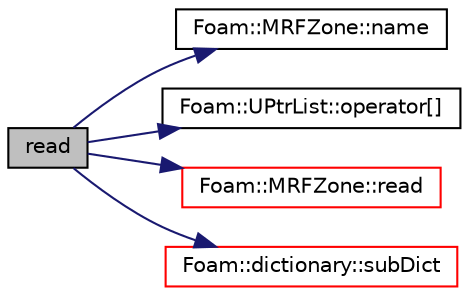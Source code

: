 digraph "read"
{
  bgcolor="transparent";
  edge [fontname="Helvetica",fontsize="10",labelfontname="Helvetica",labelfontsize="10"];
  node [fontname="Helvetica",fontsize="10",shape=record];
  rankdir="LR";
  Node3035 [label="read",height=0.2,width=0.4,color="black", fillcolor="grey75", style="filled", fontcolor="black"];
  Node3035 -> Node3036 [color="midnightblue",fontsize="10",style="solid",fontname="Helvetica"];
  Node3036 [label="Foam::MRFZone::name",height=0.2,width=0.4,color="black",URL="$a22681.html#ade4113569ef0db70665fded275a5e38e",tooltip="Return const access to the MRF region name. "];
  Node3035 -> Node3037 [color="midnightblue",fontsize="10",style="solid",fontname="Helvetica"];
  Node3037 [label="Foam::UPtrList::operator[]",height=0.2,width=0.4,color="black",URL="$a27101.html#a92eab3a97cd59afdf63a26b0a90642a9",tooltip="Return element const reference. "];
  Node3035 -> Node3038 [color="midnightblue",fontsize="10",style="solid",fontname="Helvetica"];
  Node3038 [label="Foam::MRFZone::read",height=0.2,width=0.4,color="red",URL="$a22681.html#a6ce0c64db98eb6144d363dbfc86104eb",tooltip="Read MRF dictionary. "];
  Node3035 -> Node3046 [color="midnightblue",fontsize="10",style="solid",fontname="Helvetica"];
  Node3046 [label="Foam::dictionary::subDict",height=0.2,width=0.4,color="red",URL="$a27129.html#aaa26b5f2da6aff5a6a59af5407f1bf59",tooltip="Find and return a sub-dictionary. "];
}
